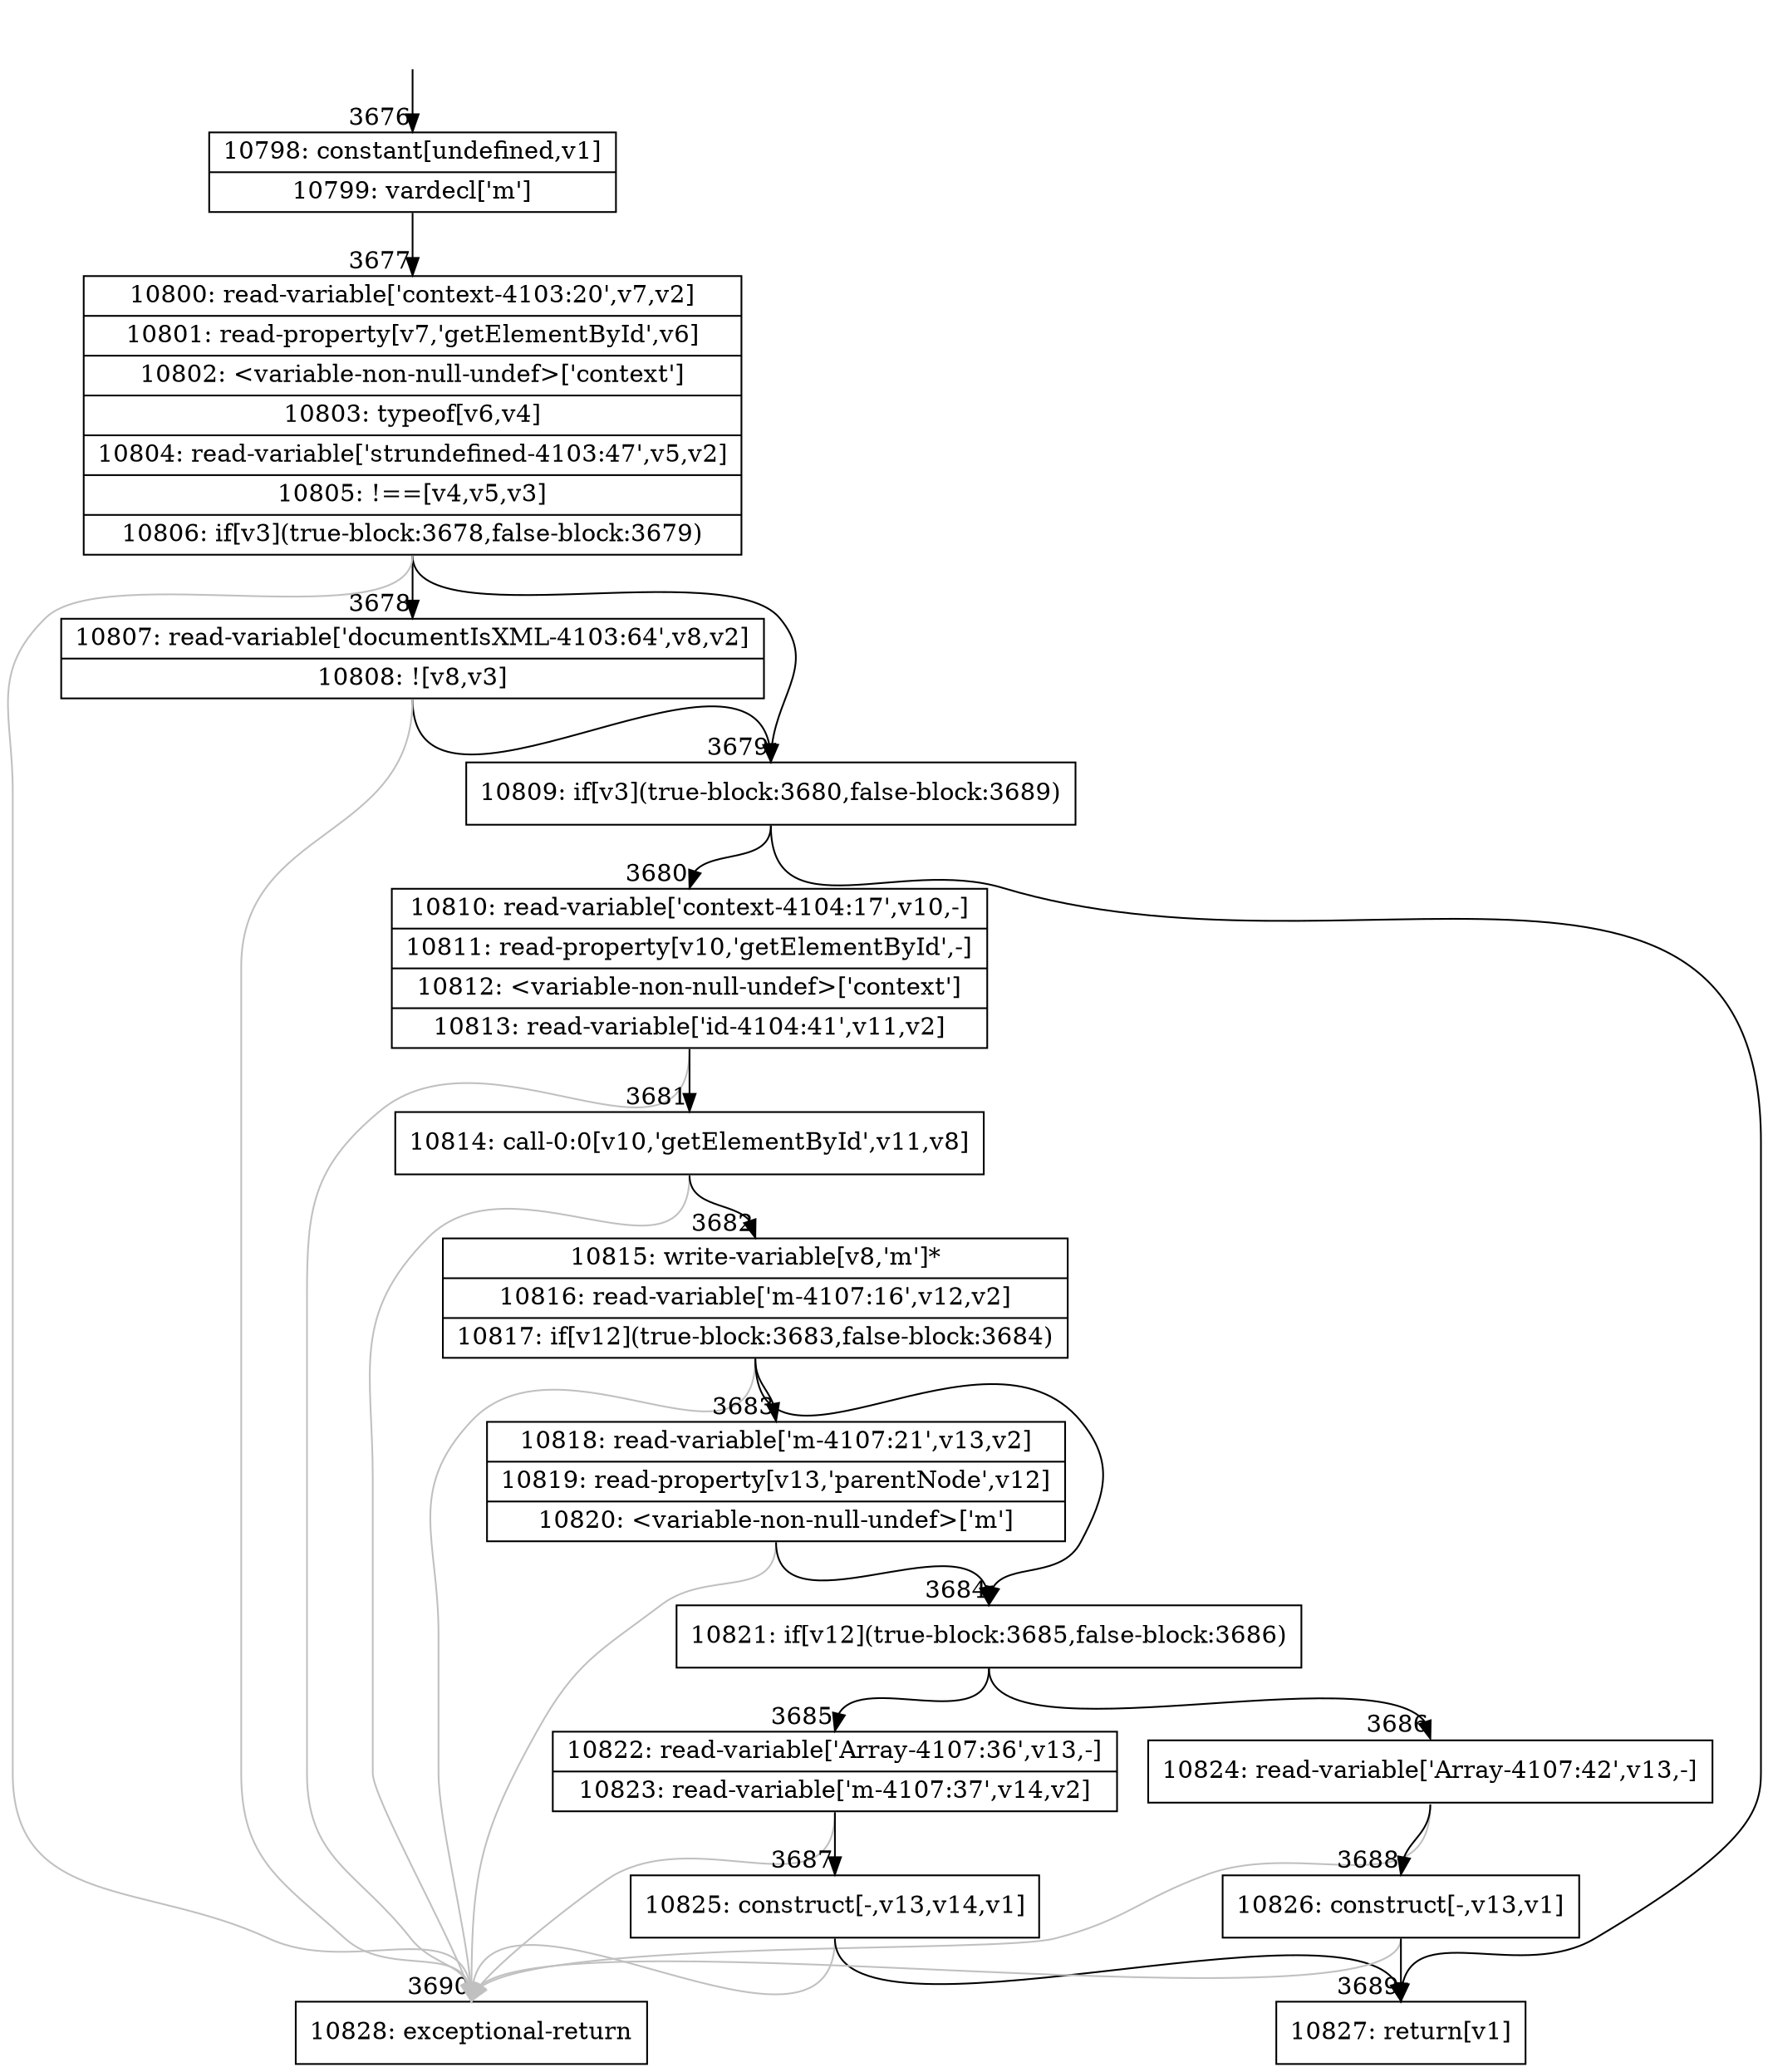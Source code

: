 digraph {
rankdir="TD"
BB_entry241[shape=none,label=""];
BB_entry241 -> BB3676 [tailport=s, headport=n, headlabel="    3676"]
BB3676 [shape=record label="{10798: constant[undefined,v1]|10799: vardecl['m']}" ] 
BB3676 -> BB3677 [tailport=s, headport=n, headlabel="      3677"]
BB3677 [shape=record label="{10800: read-variable['context-4103:20',v7,v2]|10801: read-property[v7,'getElementById',v6]|10802: \<variable-non-null-undef\>['context']|10803: typeof[v6,v4]|10804: read-variable['strundefined-4103:47',v5,v2]|10805: !==[v4,v5,v3]|10806: if[v3](true-block:3678,false-block:3679)}" ] 
BB3677 -> BB3679 [tailport=s, headport=n, headlabel="      3679"]
BB3677 -> BB3678 [tailport=s, headport=n, headlabel="      3678"]
BB3677 -> BB3690 [tailport=s, headport=n, color=gray, headlabel="      3690"]
BB3678 [shape=record label="{10807: read-variable['documentIsXML-4103:64',v8,v2]|10808: ![v8,v3]}" ] 
BB3678 -> BB3679 [tailport=s, headport=n]
BB3678 -> BB3690 [tailport=s, headport=n, color=gray]
BB3679 [shape=record label="{10809: if[v3](true-block:3680,false-block:3689)}" ] 
BB3679 -> BB3680 [tailport=s, headport=n, headlabel="      3680"]
BB3679 -> BB3689 [tailport=s, headport=n, headlabel="      3689"]
BB3680 [shape=record label="{10810: read-variable['context-4104:17',v10,-]|10811: read-property[v10,'getElementById',-]|10812: \<variable-non-null-undef\>['context']|10813: read-variable['id-4104:41',v11,v2]}" ] 
BB3680 -> BB3681 [tailport=s, headport=n, headlabel="      3681"]
BB3680 -> BB3690 [tailport=s, headport=n, color=gray]
BB3681 [shape=record label="{10814: call-0:0[v10,'getElementById',v11,v8]}" ] 
BB3681 -> BB3682 [tailport=s, headport=n, headlabel="      3682"]
BB3681 -> BB3690 [tailport=s, headport=n, color=gray]
BB3682 [shape=record label="{10815: write-variable[v8,'m']*|10816: read-variable['m-4107:16',v12,v2]|10817: if[v12](true-block:3683,false-block:3684)}" ] 
BB3682 -> BB3684 [tailport=s, headport=n, headlabel="      3684"]
BB3682 -> BB3683 [tailport=s, headport=n, headlabel="      3683"]
BB3682 -> BB3690 [tailport=s, headport=n, color=gray]
BB3683 [shape=record label="{10818: read-variable['m-4107:21',v13,v2]|10819: read-property[v13,'parentNode',v12]|10820: \<variable-non-null-undef\>['m']}" ] 
BB3683 -> BB3684 [tailport=s, headport=n]
BB3683 -> BB3690 [tailport=s, headport=n, color=gray]
BB3684 [shape=record label="{10821: if[v12](true-block:3685,false-block:3686)}" ] 
BB3684 -> BB3685 [tailport=s, headport=n, headlabel="      3685"]
BB3684 -> BB3686 [tailport=s, headport=n, headlabel="      3686"]
BB3685 [shape=record label="{10822: read-variable['Array-4107:36',v13,-]|10823: read-variable['m-4107:37',v14,v2]}" ] 
BB3685 -> BB3687 [tailport=s, headport=n, headlabel="      3687"]
BB3685 -> BB3690 [tailport=s, headport=n, color=gray]
BB3686 [shape=record label="{10824: read-variable['Array-4107:42',v13,-]}" ] 
BB3686 -> BB3688 [tailport=s, headport=n, headlabel="      3688"]
BB3686 -> BB3690 [tailport=s, headport=n, color=gray]
BB3687 [shape=record label="{10825: construct[-,v13,v14,v1]}" ] 
BB3687 -> BB3689 [tailport=s, headport=n]
BB3687 -> BB3690 [tailport=s, headport=n, color=gray]
BB3688 [shape=record label="{10826: construct[-,v13,v1]}" ] 
BB3688 -> BB3689 [tailport=s, headport=n]
BB3688 -> BB3690 [tailport=s, headport=n, color=gray]
BB3689 [shape=record label="{10827: return[v1]}" ] 
BB3690 [shape=record label="{10828: exceptional-return}" ] 
}
